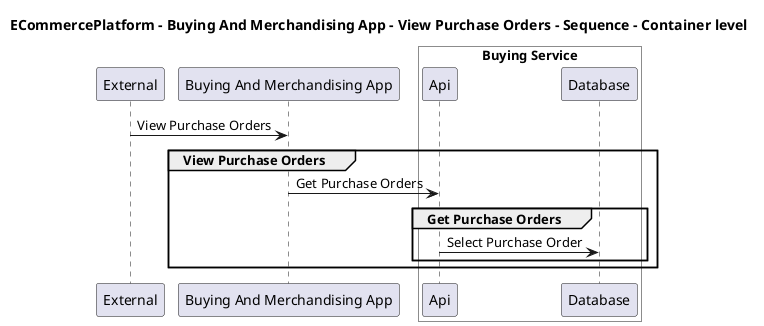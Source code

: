 @startuml

title ECommercePlatform - Buying And Merchandising App - View Purchase Orders - Sequence - Container level

participant "External" as C4InterFlow.SoftwareSystems.ExternalSystem
participant "Buying And Merchandising App" as ECommercePlatform.SoftwareSystems.BuyingAndMerchandisingApp

box "Buying Service" #White
    participant "Api" as ECommercePlatform.SoftwareSystems.BuyingService.Containers.Api
    participant "Database" as ECommercePlatform.SoftwareSystems.BuyingService.Containers.Database
end box


C4InterFlow.SoftwareSystems.ExternalSystem -> ECommercePlatform.SoftwareSystems.BuyingAndMerchandisingApp : View Purchase Orders
group View Purchase Orders
ECommercePlatform.SoftwareSystems.BuyingAndMerchandisingApp -> ECommercePlatform.SoftwareSystems.BuyingService.Containers.Api : Get Purchase Orders
group Get Purchase Orders
ECommercePlatform.SoftwareSystems.BuyingService.Containers.Api -> ECommercePlatform.SoftwareSystems.BuyingService.Containers.Database : Select Purchase Order
end
end


@enduml
